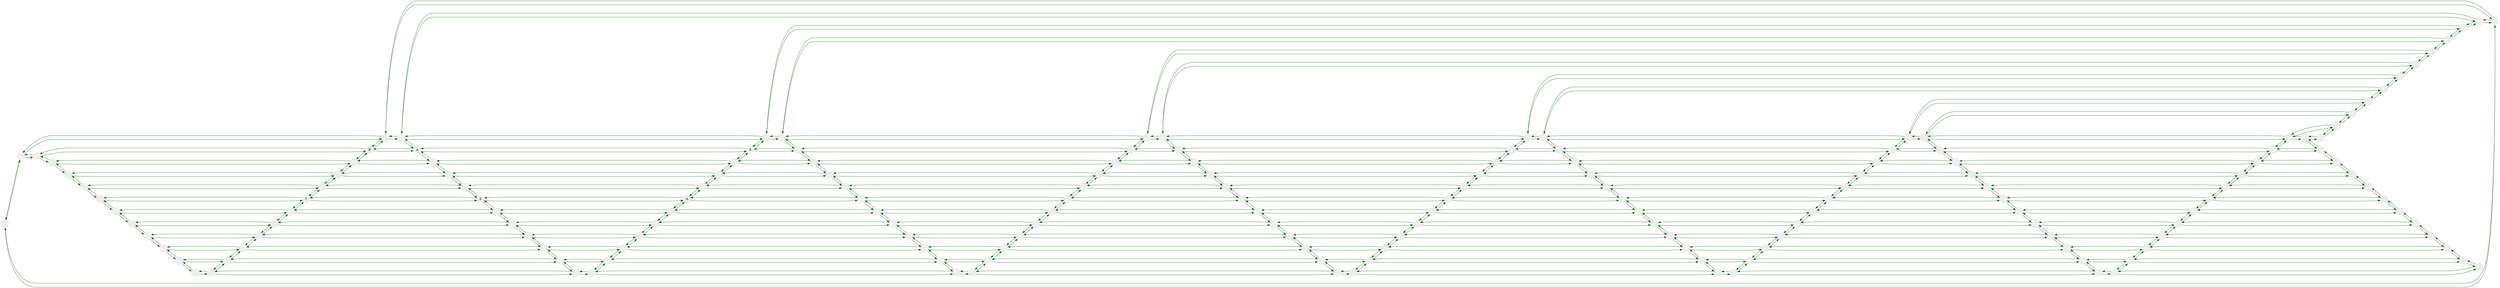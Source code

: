 digraph grafo {
node [shape=circle];
node [style=filled];
node [fillcolor="#EEEEEE"];
node [color="#EEEEEE"];
edge [color="#005500   #214a89"];
node0_0 [label= ""];
node0_0 -> node1_0;
node0_0 [label= ""];
node0_0 -> node0_1;
node0_1 [label= ""];
node0_1 -> node1_1;
node0_1 [label= ""];
node0_1 -> node0_2;
node0_1 [label= ""];
node0_1 -> node0_0;
node0_2 [label= ""];
node0_2 -> node1_2;
node0_2 [label= ""];
node0_2 -> node0_3;
node0_2 [label= ""];
node0_2 -> node0_1;
node0_3 [label= ""];
node0_3 -> node1_3;
node0_3 [label= ""];
node0_3 -> node0_4;
node0_3 [label= ""];
node0_3 -> node0_2;
node0_4 [label= ""];
node0_4 -> node1_4;
node0_4 [label= ""];
node0_4 -> node0_5;
node0_4 [label= ""];
node0_4 -> node0_3;
node0_5 [label= ""];
node0_5 -> node1_5;
node0_5 [label= ""];
node0_5 -> node0_6;
node0_5 [label= ""];
node0_5 -> node0_4;
node0_6 [label= ""];
node0_6 -> node1_6;
node0_6 [label= ""];
node0_6 -> node0_7;
node0_6 [label= ""];
node0_6 -> node0_5;
node0_7 [label= ""];
node0_7 -> node1_7;
node0_7 [label= ""];
node0_7 -> node0_8;
node0_7 [label= ""];
node0_7 -> node0_6;
node0_8 [label= ""];
node0_8 -> node1_8;
node0_8 [label= ""];
node0_8 -> node0_9;
node0_8 [label= ""];
node0_8 -> node0_7;
node0_9 [label= ""];
node0_9 -> node1_9;
node0_9 [label= ""];
node0_9 -> node0_10;
node0_9 [label= ""];
node0_9 -> node0_8;
node0_10 [label= ""];
node0_10 -> node1_10;
node0_10 [label= ""];
node0_10 -> node0_11;
node0_10 [label= ""];
node0_10 -> node0_9;
node0_11 [label= ""];
node0_11 -> node1_11;
node0_11 [label= ""];
node0_11 -> node0_12;
node0_11 [label= ""];
node0_11 -> node0_10;
node0_12 [label= ""];
node0_12 -> node1_12;
node0_12 [label= ""];
node0_12 -> node0_11;
node1_0 [label= ""];
node1_0 -> node2_0;
node1_0 [label= ""];
node1_0 -> node0_0;
node1_0 [label= ""];
node1_0 -> node1_1;
node1_1 [label= ""];
node1_1 -> node2_1;
node1_1 [label= ""];
node1_1 -> node0_1;
node1_1 [label= ""];
node1_1 -> node1_2;
node1_1 [label= ""];
node1_1 -> node1_0;
node1_2 [label= ""];
node1_2 -> node2_2;
node1_2 [label= ""];
node1_2 -> node0_2;
node1_2 [label= ""];
node1_2 -> node1_3;
node1_2 [label= ""];
node1_2 -> node1_1;
node1_3 [label= ""];
node1_3 -> node2_3;
node1_3 [label= ""];
node1_3 -> node0_3;
node1_3 [label= ""];
node1_3 -> node1_4;
node1_3 [label= ""];
node1_3 -> node1_2;
node1_4 [label= ""];
node1_4 -> node2_4;
node1_4 [label= ""];
node1_4 -> node0_4;
node1_4 [label= ""];
node1_4 -> node1_5;
node1_4 [label= ""];
node1_4 -> node1_3;
node1_5 [label= ""];
node1_5 -> node2_5;
node1_5 [label= ""];
node1_5 -> node0_5;
node1_5 [label= ""];
node1_5 -> node1_6;
node1_5 [label= ""];
node1_5 -> node1_4;
node1_6 [label= ""];
node1_6 -> node2_6;
node1_6 [label= ""];
node1_6 -> node0_6;
node1_6 [label= ""];
node1_6 -> node1_7;
node1_6 [label= ""];
node1_6 -> node1_5;
node1_7 [label= ""];
node1_7 -> node2_7;
node1_7 [label= ""];
node1_7 -> node0_7;
node1_7 [label= ""];
node1_7 -> node1_8;
node1_7 [label= ""];
node1_7 -> node1_6;
node1_8 [label= ""];
node1_8 -> node2_8;
node1_8 [label= ""];
node1_8 -> node0_8;
node1_8 [label= ""];
node1_8 -> node1_9;
node1_8 [label= ""];
node1_8 -> node1_7;
node1_9 [label= ""];
node1_9 -> node2_9;
node1_9 [label= ""];
node1_9 -> node0_9;
node1_9 [label= ""];
node1_9 -> node1_10;
node1_9 [label= ""];
node1_9 -> node1_8;
node1_10 [label= ""];
node1_10 -> node2_10;
node1_10 [label= ""];
node1_10 -> node0_10;
node1_10 [label= ""];
node1_10 -> node1_11;
node1_10 [label= ""];
node1_10 -> node1_9;
node1_11 [label= ""];
node1_11 -> node2_11;
node1_11 [label= ""];
node1_11 -> node0_11;
node1_11 [label= ""];
node1_11 -> node1_12;
node1_11 [label= ""];
node1_11 -> node1_10;
node1_12 [label= ""];
node1_12 -> node2_12;
node1_12 [label= ""];
node1_12 -> node0_12;
node1_12 [label= ""];
node1_12 -> node1_11;
node2_0 [label= ""];
node2_0 -> node3_0;
node2_0 [label= ""];
node2_0 -> node1_0;
node2_0 [label= ""];
node2_0 -> node2_1;
node2_1 [label= "B"];
node2_1 -> node3_1;
node2_1 [label= "B"];
node2_1 -> node1_1;
node2_1 [label= "B"];
node2_1 -> node2_2;
node2_1 [label= "B"];
node2_1 -> node2_0;
node2_2 [label= "A"];
node2_2 -> node3_2;
node2_2 [label= "A"];
node2_2 -> node1_2;
node2_2 [label= "A"];
node2_2 -> node2_3;
node2_2 [label= "A"];
node2_2 -> node2_1;
node2_3 [label= "X"];
node2_3 -> node3_3;
node2_3 [label= "X"];
node2_3 -> node1_3;
node2_3 [label= "X"];
node2_3 -> node2_4;
node2_3 [label= "X"];
node2_3 -> node2_2;
node2_4 [label= ""];
node2_4 -> node3_4;
node2_4 [label= ""];
node2_4 -> node1_4;
node2_4 [label= ""];
node2_4 -> node2_5;
node2_4 [label= ""];
node2_4 -> node2_3;
node2_5 [label= ""];
node2_5 -> node3_5;
node2_5 [label= ""];
node2_5 -> node1_5;
node2_5 [label= ""];
node2_5 -> node2_6;
node2_5 [label= ""];
node2_5 -> node2_4;
node2_6 [label= ""];
node2_6 -> node3_6;
node2_6 [label= ""];
node2_6 -> node1_6;
node2_6 [label= ""];
node2_6 -> node2_7;
node2_6 [label= ""];
node2_6 -> node2_5;
node2_7 [label= ""];
node2_7 -> node3_7;
node2_7 [label= ""];
node2_7 -> node1_7;
node2_7 [label= ""];
node2_7 -> node2_8;
node2_7 [label= ""];
node2_7 -> node2_6;
node2_8 [label= ""];
node2_8 -> node3_8;
node2_8 [label= ""];
node2_8 -> node1_8;
node2_8 [label= ""];
node2_8 -> node2_9;
node2_8 [label= ""];
node2_8 -> node2_7;
node2_9 [label= ""];
node2_9 -> node3_9;
node2_9 [label= ""];
node2_9 -> node1_9;
node2_9 [label= ""];
node2_9 -> node2_10;
node2_9 [label= ""];
node2_9 -> node2_8;
node2_10 [label= ""];
node2_10 -> node3_10;
node2_10 [label= ""];
node2_10 -> node1_10;
node2_10 [label= ""];
node2_10 -> node2_11;
node2_10 [label= ""];
node2_10 -> node2_9;
node2_11 [label= ""];
node2_11 -> node3_11;
node2_11 [label= ""];
node2_11 -> node1_11;
node2_11 [label= ""];
node2_11 -> node2_12;
node2_11 [label= ""];
node2_11 -> node2_10;
node2_12 [label= ""];
node2_12 -> node3_12;
node2_12 [label= ""];
node2_12 -> node1_12;
node2_12 [label= ""];
node2_12 -> node2_11;
node3_0 [label= ""];
node3_0 -> node4_0;
node3_0 [label= ""];
node3_0 -> node2_0;
node3_0 [label= ""];
node3_0 -> node3_1;
node3_1 [label= ""];
node3_1 -> node4_1;
node3_1 [label= ""];
node3_1 -> node2_1;
node3_1 [label= ""];
node3_1 -> node3_2;
node3_1 [label= ""];
node3_1 -> node3_0;
node3_2 [label= ""];
node3_2 -> node4_2;
node3_2 [label= ""];
node3_2 -> node2_2;
node3_2 [label= ""];
node3_2 -> node3_3;
node3_2 [label= ""];
node3_2 -> node3_1;
node3_3 [label= ""];
node3_3 -> node4_3;
node3_3 [label= ""];
node3_3 -> node2_3;
node3_3 [label= ""];
node3_3 -> node3_4;
node3_3 [label= ""];
node3_3 -> node3_2;
node3_4 [label= ""];
node3_4 -> node4_4;
node3_4 [label= ""];
node3_4 -> node2_4;
node3_4 [label= ""];
node3_4 -> node3_5;
node3_4 [label= ""];
node3_4 -> node3_3;
node3_5 [label= ""];
node3_5 -> node4_5;
node3_5 [label= ""];
node3_5 -> node2_5;
node3_5 [label= ""];
node3_5 -> node3_6;
node3_5 [label= ""];
node3_5 -> node3_4;
node3_6 [label= ""];
node3_6 -> node4_6;
node3_6 [label= ""];
node3_6 -> node2_6;
node3_6 [label= ""];
node3_6 -> node3_7;
node3_6 [label= ""];
node3_6 -> node3_5;
node3_7 [label= ""];
node3_7 -> node4_7;
node3_7 [label= ""];
node3_7 -> node2_7;
node3_7 [label= ""];
node3_7 -> node3_8;
node3_7 [label= ""];
node3_7 -> node3_6;
node3_8 [label= ""];
node3_8 -> node4_8;
node3_8 [label= ""];
node3_8 -> node2_8;
node3_8 [label= ""];
node3_8 -> node3_9;
node3_8 [label= ""];
node3_8 -> node3_7;
node3_9 [label= ""];
node3_9 -> node4_9;
node3_9 [label= ""];
node3_9 -> node2_9;
node3_9 [label= ""];
node3_9 -> node3_10;
node3_9 [label= ""];
node3_9 -> node3_8;
node3_10 [label= ""];
node3_10 -> node4_10;
node3_10 [label= ""];
node3_10 -> node2_10;
node3_10 [label= ""];
node3_10 -> node3_11;
node3_10 [label= ""];
node3_10 -> node3_9;
node3_11 [label= ""];
node3_11 -> node4_11;
node3_11 [label= ""];
node3_11 -> node2_11;
node3_11 [label= ""];
node3_11 -> node3_12;
node3_11 [label= ""];
node3_11 -> node3_10;
node3_12 [label= ""];
node3_12 -> node4_12;
node3_12 [label= ""];
node3_12 -> node2_12;
node3_12 [label= ""];
node3_12 -> node3_11;
node4_0 [label= ""];
node4_0 -> node5_0;
node4_0 [label= ""];
node4_0 -> node3_0;
node4_0 [label= ""];
node4_0 -> node4_1;
node4_1 [label= ""];
node4_1 -> node5_1;
node4_1 [label= ""];
node4_1 -> node3_1;
node4_1 [label= ""];
node4_1 -> node4_2;
node4_1 [label= ""];
node4_1 -> node4_0;
node4_2 [label= ""];
node4_2 -> node5_2;
node4_2 [label= ""];
node4_2 -> node3_2;
node4_2 [label= ""];
node4_2 -> node4_3;
node4_2 [label= ""];
node4_2 -> node4_1;
node4_3 [label= ""];
node4_3 -> node5_3;
node4_3 [label= ""];
node4_3 -> node3_3;
node4_3 [label= ""];
node4_3 -> node4_4;
node4_3 [label= ""];
node4_3 -> node4_2;
node4_4 [label= ""];
node4_4 -> node5_4;
node4_4 [label= ""];
node4_4 -> node3_4;
node4_4 [label= ""];
node4_4 -> node4_5;
node4_4 [label= ""];
node4_4 -> node4_3;
node4_5 [label= ""];
node4_5 -> node5_5;
node4_5 [label= ""];
node4_5 -> node3_5;
node4_5 [label= ""];
node4_5 -> node4_6;
node4_5 [label= ""];
node4_5 -> node4_4;
node4_6 [label= ""];
node4_6 -> node5_6;
node4_6 [label= ""];
node4_6 -> node3_6;
node4_6 [label= ""];
node4_6 -> node4_7;
node4_6 [label= ""];
node4_6 -> node4_5;
node4_7 [label= ""];
node4_7 -> node5_7;
node4_7 [label= ""];
node4_7 -> node3_7;
node4_7 [label= ""];
node4_7 -> node4_8;
node4_7 [label= ""];
node4_7 -> node4_6;
node4_8 [label= ""];
node4_8 -> node5_8;
node4_8 [label= ""];
node4_8 -> node3_8;
node4_8 [label= ""];
node4_8 -> node4_9;
node4_8 [label= ""];
node4_8 -> node4_7;
node4_9 [label= ""];
node4_9 -> node5_9;
node4_9 [label= ""];
node4_9 -> node3_9;
node4_9 [label= ""];
node4_9 -> node4_10;
node4_9 [label= ""];
node4_9 -> node4_8;
node4_10 [label= ""];
node4_10 -> node5_10;
node4_10 [label= ""];
node4_10 -> node3_10;
node4_10 [label= ""];
node4_10 -> node4_11;
node4_10 [label= ""];
node4_10 -> node4_9;
node4_11 [label= ""];
node4_11 -> node5_11;
node4_11 [label= ""];
node4_11 -> node3_11;
node4_11 [label= ""];
node4_11 -> node4_12;
node4_11 [label= ""];
node4_11 -> node4_10;
node4_12 [label= ""];
node4_12 -> node5_12;
node4_12 [label= ""];
node4_12 -> node3_12;
node4_12 [label= ""];
node4_12 -> node4_11;
node5_0 [label= ""];
node5_0 -> node6_0;
node5_0 [label= ""];
node5_0 -> node4_0;
node5_0 [label= ""];
node5_0 -> node5_1;
node5_1 [label= ""];
node5_1 -> node6_1;
node5_1 [label= ""];
node5_1 -> node4_1;
node5_1 [label= ""];
node5_1 -> node5_2;
node5_1 [label= ""];
node5_1 -> node5_0;
node5_2 [label= ""];
node5_2 -> node6_2;
node5_2 [label= ""];
node5_2 -> node4_2;
node5_2 [label= ""];
node5_2 -> node5_3;
node5_2 [label= ""];
node5_2 -> node5_1;
node5_3 [label= ""];
node5_3 -> node6_3;
node5_3 [label= ""];
node5_3 -> node4_3;
node5_3 [label= ""];
node5_3 -> node5_4;
node5_3 [label= ""];
node5_3 -> node5_2;
node5_4 [label= ""];
node5_4 -> node6_4;
node5_4 [label= ""];
node5_4 -> node4_4;
node5_4 [label= ""];
node5_4 -> node5_5;
node5_4 [label= ""];
node5_4 -> node5_3;
node5_5 [label= ""];
node5_5 -> node6_5;
node5_5 [label= ""];
node5_5 -> node4_5;
node5_5 [label= ""];
node5_5 -> node5_6;
node5_5 [label= ""];
node5_5 -> node5_4;
node5_6 [label= ""];
node5_6 -> node6_6;
node5_6 [label= ""];
node5_6 -> node4_6;
node5_6 [label= ""];
node5_6 -> node5_7;
node5_6 [label= ""];
node5_6 -> node5_5;
node5_7 [label= ""];
node5_7 -> node6_7;
node5_7 [label= ""];
node5_7 -> node4_7;
node5_7 [label= ""];
node5_7 -> node5_8;
node5_7 [label= ""];
node5_7 -> node5_6;
node5_8 [label= ""];
node5_8 -> node6_8;
node5_8 [label= ""];
node5_8 -> node4_8;
node5_8 [label= ""];
node5_8 -> node5_9;
node5_8 [label= ""];
node5_8 -> node5_7;
node5_9 [label= ""];
node5_9 -> node6_9;
node5_9 [label= ""];
node5_9 -> node4_9;
node5_9 [label= ""];
node5_9 -> node5_10;
node5_9 [label= ""];
node5_9 -> node5_8;
node5_10 [label= ""];
node5_10 -> node6_10;
node5_10 [label= ""];
node5_10 -> node4_10;
node5_10 [label= ""];
node5_10 -> node5_11;
node5_10 [label= ""];
node5_10 -> node5_9;
node5_11 [label= ""];
node5_11 -> node6_11;
node5_11 [label= ""];
node5_11 -> node4_11;
node5_11 [label= ""];
node5_11 -> node5_12;
node5_11 [label= ""];
node5_11 -> node5_10;
node5_12 [label= ""];
node5_12 -> node6_12;
node5_12 [label= ""];
node5_12 -> node4_12;
node5_12 [label= ""];
node5_12 -> node5_11;
node6_0 [label= ""];
node6_0 -> node7_0;
node6_0 [label= ""];
node6_0 -> node5_0;
node6_0 [label= ""];
node6_0 -> node6_1;
node6_1 [label= "T"];
node6_1 -> node7_1;
node6_1 [label= "T"];
node6_1 -> node5_1;
node6_1 [label= "T"];
node6_1 -> node6_2;
node6_1 [label= "T"];
node6_1 -> node6_0;
node6_2 [label= "E"];
node6_2 -> node7_2;
node6_2 [label= "E"];
node6_2 -> node5_2;
node6_2 [label= "E"];
node6_2 -> node6_3;
node6_2 [label= "E"];
node6_2 -> node6_1;
node6_3 [label= "A"];
node6_3 -> node7_3;
node6_3 [label= "A"];
node6_3 -> node5_3;
node6_3 [label= "A"];
node6_3 -> node6_4;
node6_3 [label= "A"];
node6_3 -> node6_2;
node6_4 [label= ""];
node6_4 -> node7_4;
node6_4 [label= ""];
node6_4 -> node5_4;
node6_4 [label= ""];
node6_4 -> node6_5;
node6_4 [label= ""];
node6_4 -> node6_3;
node6_5 [label= ""];
node6_5 -> node7_5;
node6_5 [label= ""];
node6_5 -> node5_5;
node6_5 [label= ""];
node6_5 -> node6_6;
node6_5 [label= ""];
node6_5 -> node6_4;
node6_6 [label= ""];
node6_6 -> node7_6;
node6_6 [label= ""];
node6_6 -> node5_6;
node6_6 [label= ""];
node6_6 -> node6_7;
node6_6 [label= ""];
node6_6 -> node6_5;
node6_7 [label= ""];
node6_7 -> node7_7;
node6_7 [label= ""];
node6_7 -> node5_7;
node6_7 [label= ""];
node6_7 -> node6_8;
node6_7 [label= ""];
node6_7 -> node6_6;
node6_8 [label= ""];
node6_8 -> node7_8;
node6_8 [label= ""];
node6_8 -> node5_8;
node6_8 [label= ""];
node6_8 -> node6_9;
node6_8 [label= ""];
node6_8 -> node6_7;
node6_9 [label= ""];
node6_9 -> node7_9;
node6_9 [label= ""];
node6_9 -> node5_9;
node6_9 [label= ""];
node6_9 -> node6_10;
node6_9 [label= ""];
node6_9 -> node6_8;
node6_10 [label= ""];
node6_10 -> node7_10;
node6_10 [label= ""];
node6_10 -> node5_10;
node6_10 [label= ""];
node6_10 -> node6_11;
node6_10 [label= ""];
node6_10 -> node6_9;
node6_11 [label= ""];
node6_11 -> node7_11;
node6_11 [label= ""];
node6_11 -> node5_11;
node6_11 [label= ""];
node6_11 -> node6_12;
node6_11 [label= ""];
node6_11 -> node6_10;
node6_12 [label= ""];
node6_12 -> node7_12;
node6_12 [label= ""];
node6_12 -> node5_12;
node6_12 [label= ""];
node6_12 -> node6_11;
node7_0 [label= ""];
node7_0 -> node8_0;
node7_0 [label= ""];
node7_0 -> node6_0;
node7_0 [label= ""];
node7_0 -> node7_1;
node7_1 [label= ""];
node7_1 -> node8_1;
node7_1 [label= ""];
node7_1 -> node6_1;
node7_1 [label= ""];
node7_1 -> node7_2;
node7_1 [label= ""];
node7_1 -> node7_0;
node7_2 [label= ""];
node7_2 -> node8_2;
node7_2 [label= ""];
node7_2 -> node6_2;
node7_2 [label= ""];
node7_2 -> node7_3;
node7_2 [label= ""];
node7_2 -> node7_1;
node7_3 [label= ""];
node7_3 -> node8_3;
node7_3 [label= ""];
node7_3 -> node6_3;
node7_3 [label= ""];
node7_3 -> node7_4;
node7_3 [label= ""];
node7_3 -> node7_2;
node7_4 [label= ""];
node7_4 -> node8_4;
node7_4 [label= ""];
node7_4 -> node6_4;
node7_4 [label= ""];
node7_4 -> node7_5;
node7_4 [label= ""];
node7_4 -> node7_3;
node7_5 [label= ""];
node7_5 -> node8_5;
node7_5 [label= ""];
node7_5 -> node6_5;
node7_5 [label= ""];
node7_5 -> node7_6;
node7_5 [label= ""];
node7_5 -> node7_4;
node7_6 [label= ""];
node7_6 -> node8_6;
node7_6 [label= ""];
node7_6 -> node6_6;
node7_6 [label= ""];
node7_6 -> node7_7;
node7_6 [label= ""];
node7_6 -> node7_5;
node7_7 [label= ""];
node7_7 -> node8_7;
node7_7 [label= ""];
node7_7 -> node6_7;
node7_7 [label= ""];
node7_7 -> node7_8;
node7_7 [label= ""];
node7_7 -> node7_6;
node7_8 [label= ""];
node7_8 -> node8_8;
node7_8 [label= ""];
node7_8 -> node6_8;
node7_8 [label= ""];
node7_8 -> node7_9;
node7_8 [label= ""];
node7_8 -> node7_7;
node7_9 [label= ""];
node7_9 -> node8_9;
node7_9 [label= ""];
node7_9 -> node6_9;
node7_9 [label= ""];
node7_9 -> node7_10;
node7_9 [label= ""];
node7_9 -> node7_8;
node7_10 [label= ""];
node7_10 -> node8_10;
node7_10 [label= ""];
node7_10 -> node6_10;
node7_10 [label= ""];
node7_10 -> node7_11;
node7_10 [label= ""];
node7_10 -> node7_9;
node7_11 [label= ""];
node7_11 -> node8_11;
node7_11 [label= ""];
node7_11 -> node6_11;
node7_11 [label= ""];
node7_11 -> node7_12;
node7_11 [label= ""];
node7_11 -> node7_10;
node7_12 [label= ""];
node7_12 -> node8_12;
node7_12 [label= ""];
node7_12 -> node6_12;
node7_12 [label= ""];
node7_12 -> node7_11;
node8_0 [label= ""];
node8_0 -> node9_0;
node8_0 [label= ""];
node8_0 -> node7_0;
node8_0 [label= ""];
node8_0 -> node8_1;
node8_1 [label= ""];
node8_1 -> node9_1;
node8_1 [label= ""];
node8_1 -> node7_1;
node8_1 [label= ""];
node8_1 -> node8_2;
node8_1 [label= ""];
node8_1 -> node8_0;
node8_2 [label= ""];
node8_2 -> node9_2;
node8_2 [label= ""];
node8_2 -> node7_2;
node8_2 [label= ""];
node8_2 -> node8_3;
node8_2 [label= ""];
node8_2 -> node8_1;
node8_3 [label= ""];
node8_3 -> node9_3;
node8_3 [label= ""];
node8_3 -> node7_3;
node8_3 [label= ""];
node8_3 -> node8_4;
node8_3 [label= ""];
node8_3 -> node8_2;
node8_4 [label= ""];
node8_4 -> node9_4;
node8_4 [label= ""];
node8_4 -> node7_4;
node8_4 [label= ""];
node8_4 -> node8_5;
node8_4 [label= ""];
node8_4 -> node8_3;
node8_5 [label= ""];
node8_5 -> node9_5;
node8_5 [label= ""];
node8_5 -> node7_5;
node8_5 [label= ""];
node8_5 -> node8_6;
node8_5 [label= ""];
node8_5 -> node8_4;
node8_6 [label= ""];
node8_6 -> node9_6;
node8_6 [label= ""];
node8_6 -> node7_6;
node8_6 [label= ""];
node8_6 -> node8_7;
node8_6 [label= ""];
node8_6 -> node8_5;
node8_7 [label= ""];
node8_7 -> node9_7;
node8_7 [label= ""];
node8_7 -> node7_7;
node8_7 [label= ""];
node8_7 -> node8_8;
node8_7 [label= ""];
node8_7 -> node8_6;
node8_8 [label= ""];
node8_8 -> node9_8;
node8_8 [label= ""];
node8_8 -> node7_8;
node8_8 [label= ""];
node8_8 -> node8_9;
node8_8 [label= ""];
node8_8 -> node8_7;
node8_9 [label= ""];
node8_9 -> node9_9;
node8_9 [label= ""];
node8_9 -> node7_9;
node8_9 [label= ""];
node8_9 -> node8_10;
node8_9 [label= ""];
node8_9 -> node8_8;
node8_10 [label= ""];
node8_10 -> node9_10;
node8_10 [label= ""];
node8_10 -> node7_10;
node8_10 [label= ""];
node8_10 -> node8_11;
node8_10 [label= ""];
node8_10 -> node8_9;
node8_11 [label= ""];
node8_11 -> node9_11;
node8_11 [label= ""];
node8_11 -> node7_11;
node8_11 [label= ""];
node8_11 -> node8_12;
node8_11 [label= ""];
node8_11 -> node8_10;
node8_12 [label= ""];
node8_12 -> node9_12;
node8_12 [label= ""];
node8_12 -> node7_12;
node8_12 [label= ""];
node8_12 -> node8_11;
node9_0 [label= ""];
node9_0 -> node10_0;
node9_0 [label= ""];
node9_0 -> node8_0;
node9_0 [label= ""];
node9_0 -> node9_1;
node9_1 [label= ""];
node9_1 -> node10_1;
node9_1 [label= ""];
node9_1 -> node8_1;
node9_1 [label= ""];
node9_1 -> node9_2;
node9_1 [label= ""];
node9_1 -> node9_0;
node9_2 [label= ""];
node9_2 -> node10_2;
node9_2 [label= ""];
node9_2 -> node8_2;
node9_2 [label= ""];
node9_2 -> node9_3;
node9_2 [label= ""];
node9_2 -> node9_1;
node9_3 [label= ""];
node9_3 -> node10_3;
node9_3 [label= ""];
node9_3 -> node8_3;
node9_3 [label= ""];
node9_3 -> node9_4;
node9_3 [label= ""];
node9_3 -> node9_2;
node9_4 [label= ""];
node9_4 -> node10_4;
node9_4 [label= ""];
node9_4 -> node8_4;
node9_4 [label= ""];
node9_4 -> node9_5;
node9_4 [label= ""];
node9_4 -> node9_3;
node9_5 [label= ""];
node9_5 -> node10_5;
node9_5 [label= ""];
node9_5 -> node8_5;
node9_5 [label= ""];
node9_5 -> node9_6;
node9_5 [label= ""];
node9_5 -> node9_4;
node9_6 [label= ""];
node9_6 -> node10_6;
node9_6 [label= ""];
node9_6 -> node8_6;
node9_6 [label= ""];
node9_6 -> node9_7;
node9_6 [label= ""];
node9_6 -> node9_5;
node9_7 [label= ""];
node9_7 -> node10_7;
node9_7 [label= ""];
node9_7 -> node8_7;
node9_7 [label= ""];
node9_7 -> node9_8;
node9_7 [label= ""];
node9_7 -> node9_6;
node9_8 [label= ""];
node9_8 -> node10_8;
node9_8 [label= ""];
node9_8 -> node8_8;
node9_8 [label= ""];
node9_8 -> node9_9;
node9_8 [label= ""];
node9_8 -> node9_7;
node9_9 [label= ""];
node9_9 -> node10_9;
node9_9 [label= ""];
node9_9 -> node8_9;
node9_9 [label= ""];
node9_9 -> node9_10;
node9_9 [label= ""];
node9_9 -> node9_8;
node9_10 [label= ""];
node9_10 -> node10_10;
node9_10 [label= ""];
node9_10 -> node8_10;
node9_10 [label= ""];
node9_10 -> node9_11;
node9_10 [label= ""];
node9_10 -> node9_9;
node9_11 [label= ""];
node9_11 -> node10_11;
node9_11 [label= ""];
node9_11 -> node8_11;
node9_11 [label= ""];
node9_11 -> node9_12;
node9_11 [label= ""];
node9_11 -> node9_10;
node9_12 [label= ""];
node9_12 -> node10_12;
node9_12 [label= ""];
node9_12 -> node8_12;
node9_12 [label= ""];
node9_12 -> node9_11;
node10_0 [label= ""];
node10_0 -> node11_0;
node10_0 [label= ""];
node10_0 -> node9_0;
node10_0 [label= ""];
node10_0 -> node10_1;
node10_1 [label= ""];
node10_1 -> node11_1;
node10_1 [label= ""];
node10_1 -> node9_1;
node10_1 [label= ""];
node10_1 -> node10_2;
node10_1 [label= ""];
node10_1 -> node10_0;
node10_2 [label= ""];
node10_2 -> node11_2;
node10_2 [label= ""];
node10_2 -> node9_2;
node10_2 [label= ""];
node10_2 -> node10_3;
node10_2 [label= ""];
node10_2 -> node10_1;
node10_3 [label= ""];
node10_3 -> node11_3;
node10_3 [label= ""];
node10_3 -> node9_3;
node10_3 [label= ""];
node10_3 -> node10_4;
node10_3 [label= ""];
node10_3 -> node10_2;
node10_4 [label= ""];
node10_4 -> node11_4;
node10_4 [label= ""];
node10_4 -> node9_4;
node10_4 [label= ""];
node10_4 -> node10_5;
node10_4 [label= ""];
node10_4 -> node10_3;
node10_5 [label= ""];
node10_5 -> node11_5;
node10_5 [label= ""];
node10_5 -> node9_5;
node10_5 [label= ""];
node10_5 -> node10_6;
node10_5 [label= ""];
node10_5 -> node10_4;
node10_6 [label= ""];
node10_6 -> node11_6;
node10_6 [label= ""];
node10_6 -> node9_6;
node10_6 [label= ""];
node10_6 -> node10_7;
node10_6 [label= ""];
node10_6 -> node10_5;
node10_7 [label= ""];
node10_7 -> node11_7;
node10_7 [label= ""];
node10_7 -> node9_7;
node10_7 [label= ""];
node10_7 -> node10_8;
node10_7 [label= ""];
node10_7 -> node10_6;
node10_8 [label= ""];
node10_8 -> node11_8;
node10_8 [label= ""];
node10_8 -> node9_8;
node10_8 [label= ""];
node10_8 -> node10_9;
node10_8 [label= ""];
node10_8 -> node10_7;
node10_9 [label= ""];
node10_9 -> node11_9;
node10_9 [label= ""];
node10_9 -> node9_9;
node10_9 [label= ""];
node10_9 -> node10_10;
node10_9 [label= ""];
node10_9 -> node10_8;
node10_10 [label= ""];
node10_10 -> node11_10;
node10_10 [label= ""];
node10_10 -> node9_10;
node10_10 [label= ""];
node10_10 -> node10_11;
node10_10 [label= ""];
node10_10 -> node10_9;
node10_11 [label= ""];
node10_11 -> node11_11;
node10_11 [label= ""];
node10_11 -> node9_11;
node10_11 [label= ""];
node10_11 -> node10_12;
node10_11 [label= ""];
node10_11 -> node10_10;
node10_12 [label= ""];
node10_12 -> node11_12;
node10_12 [label= ""];
node10_12 -> node9_12;
node10_12 [label= ""];
node10_12 -> node10_11;
node11_0 [label= ""];
node11_0 -> node12_0;
node11_0 [label= ""];
node11_0 -> node10_0;
node11_0 [label= ""];
node11_0 -> node11_1;
node11_1 [label= ""];
node11_1 -> node12_1;
node11_1 [label= ""];
node11_1 -> node10_1;
node11_1 [label= ""];
node11_1 -> node11_2;
node11_1 [label= ""];
node11_1 -> node11_0;
node11_2 [label= ""];
node11_2 -> node12_2;
node11_2 [label= ""];
node11_2 -> node10_2;
node11_2 [label= ""];
node11_2 -> node11_3;
node11_2 [label= ""];
node11_2 -> node11_1;
node11_3 [label= ""];
node11_3 -> node12_3;
node11_3 [label= ""];
node11_3 -> node10_3;
node11_3 [label= ""];
node11_3 -> node11_4;
node11_3 [label= ""];
node11_3 -> node11_2;
node11_4 [label= ""];
node11_4 -> node12_4;
node11_4 [label= ""];
node11_4 -> node10_4;
node11_4 [label= ""];
node11_4 -> node11_5;
node11_4 [label= ""];
node11_4 -> node11_3;
node11_5 [label= ""];
node11_5 -> node12_5;
node11_5 [label= ""];
node11_5 -> node10_5;
node11_5 [label= ""];
node11_5 -> node11_6;
node11_5 [label= ""];
node11_5 -> node11_4;
node11_6 [label= ""];
node11_6 -> node12_6;
node11_6 [label= ""];
node11_6 -> node10_6;
node11_6 [label= ""];
node11_6 -> node11_7;
node11_6 [label= ""];
node11_6 -> node11_5;
node11_7 [label= ""];
node11_7 -> node12_7;
node11_7 [label= ""];
node11_7 -> node10_7;
node11_7 [label= ""];
node11_7 -> node11_8;
node11_7 [label= ""];
node11_7 -> node11_6;
node11_8 [label= ""];
node11_8 -> node12_8;
node11_8 [label= ""];
node11_8 -> node10_8;
node11_8 [label= ""];
node11_8 -> node11_9;
node11_8 [label= ""];
node11_8 -> node11_7;
node11_9 [label= ""];
node11_9 -> node12_9;
node11_9 [label= ""];
node11_9 -> node10_9;
node11_9 [label= ""];
node11_9 -> node11_10;
node11_9 [label= ""];
node11_9 -> node11_8;
node11_10 [label= ""];
node11_10 -> node12_10;
node11_10 [label= ""];
node11_10 -> node10_10;
node11_10 [label= ""];
node11_10 -> node11_11;
node11_10 [label= ""];
node11_10 -> node11_9;
node11_11 [label= ""];
node11_11 -> node12_11;
node11_11 [label= ""];
node11_11 -> node10_11;
node11_11 [label= ""];
node11_11 -> node11_12;
node11_11 [label= ""];
node11_11 -> node11_10;
node11_12 [label= ""];
node11_12 -> node12_12;
node11_12 [label= ""];
node11_12 -> node10_12;
node11_12 [label= ""];
node11_12 -> node11_11;
node12_0 [label= ""];
node12_0 -> node11_0;
node12_0 [label= ""];
node12_0 -> node12_1;
node12_1 [label= ""];
node12_1 -> node11_1;
node12_1 [label= ""];
node12_1 -> node12_2;
node12_1 [label= ""];
node12_1 -> node12_0;
node12_2 [label= ""];
node12_2 -> node11_2;
node12_2 [label= ""];
node12_2 -> node12_3;
node12_2 [label= ""];
node12_2 -> node12_1;
node12_3 [label= ""];
node12_3 -> node11_3;
node12_3 [label= ""];
node12_3 -> node12_4;
node12_3 [label= ""];
node12_3 -> node12_2;
node12_4 [label= ""];
node12_4 -> node11_4;
node12_4 [label= ""];
node12_4 -> node12_5;
node12_4 [label= ""];
node12_4 -> node12_3;
node12_5 [label= ""];
node12_5 -> node11_5;
node12_5 [label= ""];
node12_5 -> node12_6;
node12_5 [label= ""];
node12_5 -> node12_4;
node12_6 [label= ""];
node12_6 -> node11_6;
node12_6 [label= ""];
node12_6 -> node12_7;
node12_6 [label= ""];
node12_6 -> node12_5;
node12_7 [label= ""];
node12_7 -> node11_7;
node12_7 [label= ""];
node12_7 -> node12_8;
node12_7 [label= ""];
node12_7 -> node12_6;
node12_8 [label= ""];
node12_8 -> node11_8;
node12_8 [label= ""];
node12_8 -> node12_9;
node12_8 [label= ""];
node12_8 -> node12_7;
node12_9 [label= ""];
node12_9 -> node11_9;
node12_9 [label= ""];
node12_9 -> node12_10;
node12_9 [label= ""];
node12_9 -> node12_8;
node12_10 [label= ""];
node12_10 -> node11_10;
node12_10 [label= ""];
node12_10 -> node12_11;
node12_10 [label= ""];
node12_10 -> node12_9;
node12_11 [label= ""];
node12_11 -> node11_11;
node12_11 [label= ""];
node12_11 -> node12_12;
node12_11 [label= ""];
node12_11 -> node12_10;
node12_12 [label= ""];
node12_12 -> node11_12;
node12_12 [label= ""];
node12_12 -> node12_11;

rankdir=LR;}
